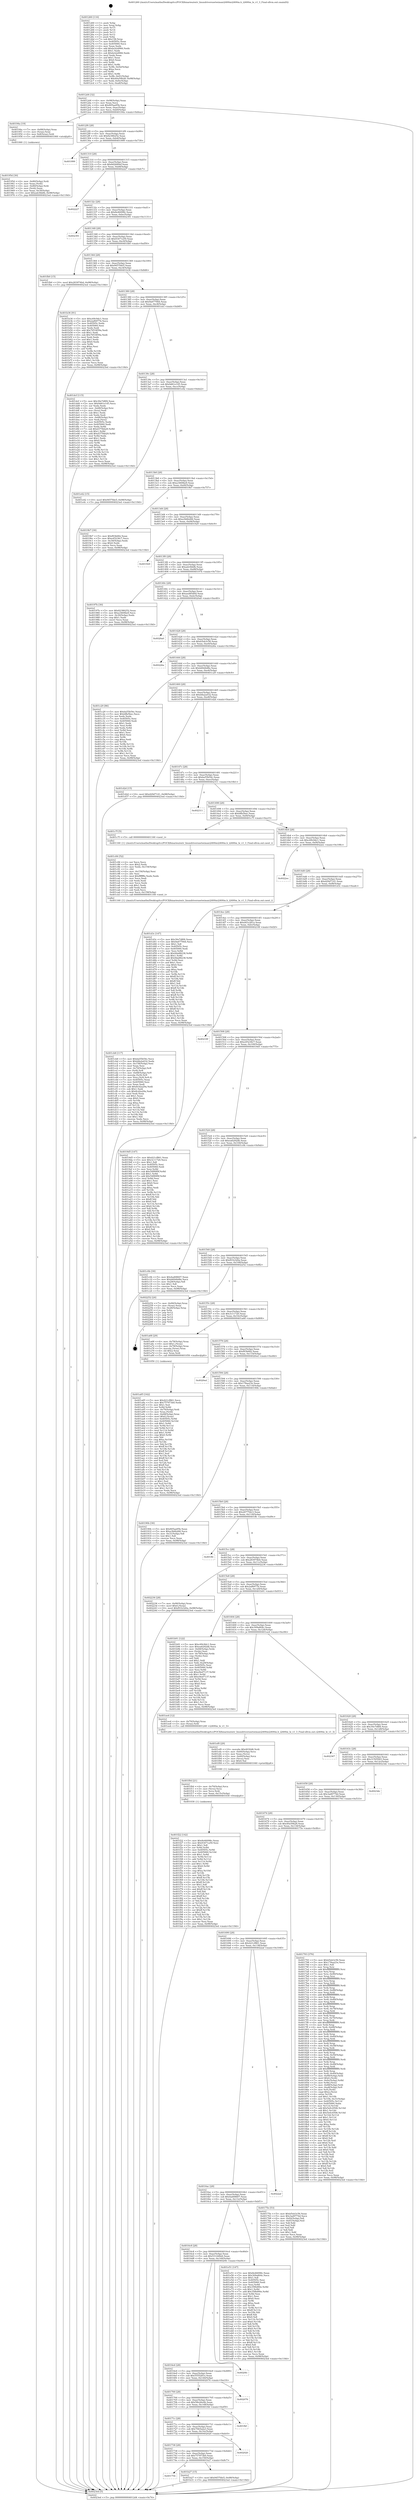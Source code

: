 digraph "0x401260" {
  label = "0x401260 (/mnt/c/Users/mathe/Desktop/tcc/POCII/binaries/extr_linuxdriversnetwimaxi2400mi2400m.h_i2400m_le_v1_3_Final-ollvm.out::main(0))"
  labelloc = "t"
  node[shape=record]

  Entry [label="",width=0.3,height=0.3,shape=circle,fillcolor=black,style=filled]
  "0x4012d4" [label="{
     0x4012d4 [32]\l
     | [instrs]\l
     &nbsp;&nbsp;0x4012d4 \<+6\>: mov -0x98(%rbp),%eax\l
     &nbsp;&nbsp;0x4012da \<+2\>: mov %eax,%ecx\l
     &nbsp;&nbsp;0x4012dc \<+6\>: sub $0x805aa95b,%ecx\l
     &nbsp;&nbsp;0x4012e2 \<+6\>: mov %eax,-0xac(%rbp)\l
     &nbsp;&nbsp;0x4012e8 \<+6\>: mov %ecx,-0xb0(%rbp)\l
     &nbsp;&nbsp;0x4012ee \<+6\>: je 000000000040194a \<main+0x6ea\>\l
  }"]
  "0x40194a" [label="{
     0x40194a [19]\l
     | [instrs]\l
     &nbsp;&nbsp;0x40194a \<+7\>: mov -0x88(%rbp),%rax\l
     &nbsp;&nbsp;0x401951 \<+3\>: mov (%rax),%rax\l
     &nbsp;&nbsp;0x401954 \<+4\>: mov 0x8(%rax),%rdi\l
     &nbsp;&nbsp;0x401958 \<+5\>: call 0000000000401060 \<atoi@plt\>\l
     | [calls]\l
     &nbsp;&nbsp;0x401060 \{1\} (unknown)\l
  }"]
  "0x4012f4" [label="{
     0x4012f4 [28]\l
     | [instrs]\l
     &nbsp;&nbsp;0x4012f4 \<+5\>: jmp 00000000004012f9 \<main+0x99\>\l
     &nbsp;&nbsp;0x4012f9 \<+6\>: mov -0xac(%rbp),%eax\l
     &nbsp;&nbsp;0x4012ff \<+5\>: sub $0x82386252,%eax\l
     &nbsp;&nbsp;0x401304 \<+6\>: mov %eax,-0xb4(%rbp)\l
     &nbsp;&nbsp;0x40130a \<+6\>: je 0000000000401999 \<main+0x739\>\l
  }"]
  Exit [label="",width=0.3,height=0.3,shape=circle,fillcolor=black,style=filled,peripheries=2]
  "0x401999" [label="{
     0x401999\l
  }", style=dashed]
  "0x401310" [label="{
     0x401310 [28]\l
     | [instrs]\l
     &nbsp;&nbsp;0x401310 \<+5\>: jmp 0000000000401315 \<main+0xb5\>\l
     &nbsp;&nbsp;0x401315 \<+6\>: mov -0xac(%rbp),%eax\l
     &nbsp;&nbsp;0x40131b \<+5\>: sub $0x8d2689ef,%eax\l
     &nbsp;&nbsp;0x401320 \<+6\>: mov %eax,-0xb8(%rbp)\l
     &nbsp;&nbsp;0x401326 \<+6\>: je 0000000000402227 \<main+0xfc7\>\l
  }"]
  "0x401f22" [label="{
     0x401f22 [142]\l
     | [instrs]\l
     &nbsp;&nbsp;0x401f22 \<+5\>: mov $0x8e46098c,%eax\l
     &nbsp;&nbsp;0x401f27 \<+5\>: mov $0x93471a59,%esi\l
     &nbsp;&nbsp;0x401f2c \<+2\>: mov $0x1,%dl\l
     &nbsp;&nbsp;0x401f2e \<+3\>: xor %r8d,%r8d\l
     &nbsp;&nbsp;0x401f31 \<+8\>: mov 0x40505c,%r9d\l
     &nbsp;&nbsp;0x401f39 \<+8\>: mov 0x405060,%r10d\l
     &nbsp;&nbsp;0x401f41 \<+4\>: sub $0x1,%r8d\l
     &nbsp;&nbsp;0x401f45 \<+3\>: mov %r9d,%r11d\l
     &nbsp;&nbsp;0x401f48 \<+3\>: add %r8d,%r11d\l
     &nbsp;&nbsp;0x401f4b \<+4\>: imul %r11d,%r9d\l
     &nbsp;&nbsp;0x401f4f \<+4\>: and $0x1,%r9d\l
     &nbsp;&nbsp;0x401f53 \<+4\>: cmp $0x0,%r9d\l
     &nbsp;&nbsp;0x401f57 \<+3\>: sete %bl\l
     &nbsp;&nbsp;0x401f5a \<+4\>: cmp $0xa,%r10d\l
     &nbsp;&nbsp;0x401f5e \<+4\>: setl %r14b\l
     &nbsp;&nbsp;0x401f62 \<+3\>: mov %bl,%r15b\l
     &nbsp;&nbsp;0x401f65 \<+4\>: xor $0xff,%r15b\l
     &nbsp;&nbsp;0x401f69 \<+3\>: mov %r14b,%r12b\l
     &nbsp;&nbsp;0x401f6c \<+4\>: xor $0xff,%r12b\l
     &nbsp;&nbsp;0x401f70 \<+3\>: xor $0x1,%dl\l
     &nbsp;&nbsp;0x401f73 \<+3\>: mov %r15b,%r13b\l
     &nbsp;&nbsp;0x401f76 \<+4\>: and $0xff,%r13b\l
     &nbsp;&nbsp;0x401f7a \<+2\>: and %dl,%bl\l
     &nbsp;&nbsp;0x401f7c \<+3\>: mov %r12b,%cl\l
     &nbsp;&nbsp;0x401f7f \<+3\>: and $0xff,%cl\l
     &nbsp;&nbsp;0x401f82 \<+3\>: and %dl,%r14b\l
     &nbsp;&nbsp;0x401f85 \<+3\>: or %bl,%r13b\l
     &nbsp;&nbsp;0x401f88 \<+3\>: or %r14b,%cl\l
     &nbsp;&nbsp;0x401f8b \<+3\>: xor %cl,%r13b\l
     &nbsp;&nbsp;0x401f8e \<+3\>: or %r12b,%r15b\l
     &nbsp;&nbsp;0x401f91 \<+4\>: xor $0xff,%r15b\l
     &nbsp;&nbsp;0x401f95 \<+3\>: or $0x1,%dl\l
     &nbsp;&nbsp;0x401f98 \<+3\>: and %dl,%r15b\l
     &nbsp;&nbsp;0x401f9b \<+3\>: or %r15b,%r13b\l
     &nbsp;&nbsp;0x401f9e \<+4\>: test $0x1,%r13b\l
     &nbsp;&nbsp;0x401fa2 \<+3\>: cmovne %esi,%eax\l
     &nbsp;&nbsp;0x401fa5 \<+6\>: mov %eax,-0x98(%rbp)\l
     &nbsp;&nbsp;0x401fab \<+5\>: jmp 00000000004023ed \<main+0x118d\>\l
  }"]
  "0x402227" [label="{
     0x402227\l
  }", style=dashed]
  "0x40132c" [label="{
     0x40132c [28]\l
     | [instrs]\l
     &nbsp;&nbsp;0x40132c \<+5\>: jmp 0000000000401331 \<main+0xd1\>\l
     &nbsp;&nbsp;0x401331 \<+6\>: mov -0xac(%rbp),%eax\l
     &nbsp;&nbsp;0x401337 \<+5\>: sub $0x8e46098c,%eax\l
     &nbsp;&nbsp;0x40133c \<+6\>: mov %eax,-0xbc(%rbp)\l
     &nbsp;&nbsp;0x401342 \<+6\>: je 0000000000402391 \<main+0x1131\>\l
  }"]
  "0x401f0d" [label="{
     0x401f0d [21]\l
     | [instrs]\l
     &nbsp;&nbsp;0x401f0d \<+4\>: mov -0x70(%rbp),%rcx\l
     &nbsp;&nbsp;0x401f11 \<+3\>: mov (%rcx),%rcx\l
     &nbsp;&nbsp;0x401f14 \<+3\>: mov %rcx,%rdi\l
     &nbsp;&nbsp;0x401f17 \<+6\>: mov %eax,-0x15c(%rbp)\l
     &nbsp;&nbsp;0x401f1d \<+5\>: call 0000000000401030 \<free@plt\>\l
     | [calls]\l
     &nbsp;&nbsp;0x401030 \{1\} (unknown)\l
  }"]
  "0x402391" [label="{
     0x402391\l
  }", style=dashed]
  "0x401348" [label="{
     0x401348 [28]\l
     | [instrs]\l
     &nbsp;&nbsp;0x401348 \<+5\>: jmp 000000000040134d \<main+0xed\>\l
     &nbsp;&nbsp;0x40134d \<+6\>: mov -0xac(%rbp),%eax\l
     &nbsp;&nbsp;0x401353 \<+5\>: sub $0x93471a59,%eax\l
     &nbsp;&nbsp;0x401358 \<+6\>: mov %eax,-0xc0(%rbp)\l
     &nbsp;&nbsp;0x40135e \<+6\>: je 0000000000401fb0 \<main+0xd50\>\l
  }"]
  "0x401ef0" [label="{
     0x401ef0 [29]\l
     | [instrs]\l
     &nbsp;&nbsp;0x401ef0 \<+10\>: movabs $0x4030d6,%rdi\l
     &nbsp;&nbsp;0x401efa \<+4\>: mov -0x60(%rbp),%rcx\l
     &nbsp;&nbsp;0x401efe \<+2\>: mov %eax,(%rcx)\l
     &nbsp;&nbsp;0x401f00 \<+4\>: mov -0x60(%rbp),%rcx\l
     &nbsp;&nbsp;0x401f04 \<+2\>: mov (%rcx),%esi\l
     &nbsp;&nbsp;0x401f06 \<+2\>: mov $0x0,%al\l
     &nbsp;&nbsp;0x401f08 \<+5\>: call 0000000000401040 \<printf@plt\>\l
     | [calls]\l
     &nbsp;&nbsp;0x401040 \{1\} (unknown)\l
  }"]
  "0x401fb0" [label="{
     0x401fb0 [15]\l
     | [instrs]\l
     &nbsp;&nbsp;0x401fb0 \<+10\>: movl $0x283974b4,-0x98(%rbp)\l
     &nbsp;&nbsp;0x401fba \<+5\>: jmp 00000000004023ed \<main+0x118d\>\l
  }"]
  "0x401364" [label="{
     0x401364 [28]\l
     | [instrs]\l
     &nbsp;&nbsp;0x401364 \<+5\>: jmp 0000000000401369 \<main+0x109\>\l
     &nbsp;&nbsp;0x401369 \<+6\>: mov -0xac(%rbp),%eax\l
     &nbsp;&nbsp;0x40136f \<+5\>: sub $0x9457fde5,%eax\l
     &nbsp;&nbsp;0x401374 \<+6\>: mov %eax,-0xc4(%rbp)\l
     &nbsp;&nbsp;0x40137a \<+6\>: je 0000000000401b36 \<main+0x8d6\>\l
  }"]
  "0x401cb8" [label="{
     0x401cb8 [117]\l
     | [instrs]\l
     &nbsp;&nbsp;0x401cb8 \<+5\>: mov $0xba55b54c,%ecx\l
     &nbsp;&nbsp;0x401cbd \<+5\>: mov $0xb8a2a032,%edx\l
     &nbsp;&nbsp;0x401cc2 \<+6\>: mov -0x158(%rbp),%esi\l
     &nbsp;&nbsp;0x401cc8 \<+3\>: imul %eax,%esi\l
     &nbsp;&nbsp;0x401ccb \<+4\>: mov -0x70(%rbp),%r8\l
     &nbsp;&nbsp;0x401ccf \<+3\>: mov (%r8),%r8\l
     &nbsp;&nbsp;0x401cd2 \<+4\>: mov -0x68(%rbp),%r9\l
     &nbsp;&nbsp;0x401cd6 \<+3\>: movslq (%r9),%r9\l
     &nbsp;&nbsp;0x401cd9 \<+4\>: mov %esi,(%r8,%r9,4)\l
     &nbsp;&nbsp;0x401cdd \<+7\>: mov 0x40505c,%eax\l
     &nbsp;&nbsp;0x401ce4 \<+7\>: mov 0x405060,%esi\l
     &nbsp;&nbsp;0x401ceb \<+2\>: mov %eax,%edi\l
     &nbsp;&nbsp;0x401ced \<+6\>: add $0x8cd2a29a,%edi\l
     &nbsp;&nbsp;0x401cf3 \<+3\>: sub $0x1,%edi\l
     &nbsp;&nbsp;0x401cf6 \<+6\>: sub $0x8cd2a29a,%edi\l
     &nbsp;&nbsp;0x401cfc \<+3\>: imul %edi,%eax\l
     &nbsp;&nbsp;0x401cff \<+3\>: and $0x1,%eax\l
     &nbsp;&nbsp;0x401d02 \<+3\>: cmp $0x0,%eax\l
     &nbsp;&nbsp;0x401d05 \<+4\>: sete %r10b\l
     &nbsp;&nbsp;0x401d09 \<+3\>: cmp $0xa,%esi\l
     &nbsp;&nbsp;0x401d0c \<+4\>: setl %r11b\l
     &nbsp;&nbsp;0x401d10 \<+3\>: mov %r10b,%bl\l
     &nbsp;&nbsp;0x401d13 \<+3\>: and %r11b,%bl\l
     &nbsp;&nbsp;0x401d16 \<+3\>: xor %r11b,%r10b\l
     &nbsp;&nbsp;0x401d19 \<+3\>: or %r10b,%bl\l
     &nbsp;&nbsp;0x401d1c \<+3\>: test $0x1,%bl\l
     &nbsp;&nbsp;0x401d1f \<+3\>: cmovne %edx,%ecx\l
     &nbsp;&nbsp;0x401d22 \<+6\>: mov %ecx,-0x98(%rbp)\l
     &nbsp;&nbsp;0x401d28 \<+5\>: jmp 00000000004023ed \<main+0x118d\>\l
  }"]
  "0x401b36" [label="{
     0x401b36 [91]\l
     | [instrs]\l
     &nbsp;&nbsp;0x401b36 \<+5\>: mov $0xc69c9dc1,%eax\l
     &nbsp;&nbsp;0x401b3b \<+5\>: mov $0x2af6977b,%ecx\l
     &nbsp;&nbsp;0x401b40 \<+7\>: mov 0x40505c,%edx\l
     &nbsp;&nbsp;0x401b47 \<+7\>: mov 0x405060,%esi\l
     &nbsp;&nbsp;0x401b4e \<+2\>: mov %edx,%edi\l
     &nbsp;&nbsp;0x401b50 \<+6\>: add $0x7653859a,%edi\l
     &nbsp;&nbsp;0x401b56 \<+3\>: sub $0x1,%edi\l
     &nbsp;&nbsp;0x401b59 \<+6\>: sub $0x7653859a,%edi\l
     &nbsp;&nbsp;0x401b5f \<+3\>: imul %edi,%edx\l
     &nbsp;&nbsp;0x401b62 \<+3\>: and $0x1,%edx\l
     &nbsp;&nbsp;0x401b65 \<+3\>: cmp $0x0,%edx\l
     &nbsp;&nbsp;0x401b68 \<+4\>: sete %r8b\l
     &nbsp;&nbsp;0x401b6c \<+3\>: cmp $0xa,%esi\l
     &nbsp;&nbsp;0x401b6f \<+4\>: setl %r9b\l
     &nbsp;&nbsp;0x401b73 \<+3\>: mov %r8b,%r10b\l
     &nbsp;&nbsp;0x401b76 \<+3\>: and %r9b,%r10b\l
     &nbsp;&nbsp;0x401b79 \<+3\>: xor %r9b,%r8b\l
     &nbsp;&nbsp;0x401b7c \<+3\>: or %r8b,%r10b\l
     &nbsp;&nbsp;0x401b7f \<+4\>: test $0x1,%r10b\l
     &nbsp;&nbsp;0x401b83 \<+3\>: cmovne %ecx,%eax\l
     &nbsp;&nbsp;0x401b86 \<+6\>: mov %eax,-0x98(%rbp)\l
     &nbsp;&nbsp;0x401b8c \<+5\>: jmp 00000000004023ed \<main+0x118d\>\l
  }"]
  "0x401380" [label="{
     0x401380 [28]\l
     | [instrs]\l
     &nbsp;&nbsp;0x401380 \<+5\>: jmp 0000000000401385 \<main+0x125\>\l
     &nbsp;&nbsp;0x401385 \<+6\>: mov -0xac(%rbp),%eax\l
     &nbsp;&nbsp;0x40138b \<+5\>: sub $0x9a677944,%eax\l
     &nbsp;&nbsp;0x401390 \<+6\>: mov %eax,-0xc8(%rbp)\l
     &nbsp;&nbsp;0x401396 \<+6\>: je 0000000000401dcf \<main+0xb6f\>\l
  }"]
  "0x401c84" [label="{
     0x401c84 [52]\l
     | [instrs]\l
     &nbsp;&nbsp;0x401c84 \<+2\>: xor %ecx,%ecx\l
     &nbsp;&nbsp;0x401c86 \<+5\>: mov $0x2,%edx\l
     &nbsp;&nbsp;0x401c8b \<+6\>: mov %edx,-0x154(%rbp)\l
     &nbsp;&nbsp;0x401c91 \<+1\>: cltd\l
     &nbsp;&nbsp;0x401c92 \<+6\>: mov -0x154(%rbp),%esi\l
     &nbsp;&nbsp;0x401c98 \<+2\>: idiv %esi\l
     &nbsp;&nbsp;0x401c9a \<+6\>: imul $0xfffffffe,%edx,%edx\l
     &nbsp;&nbsp;0x401ca0 \<+2\>: mov %ecx,%edi\l
     &nbsp;&nbsp;0x401ca2 \<+2\>: sub %edx,%edi\l
     &nbsp;&nbsp;0x401ca4 \<+2\>: mov %ecx,%edx\l
     &nbsp;&nbsp;0x401ca6 \<+3\>: sub $0x1,%edx\l
     &nbsp;&nbsp;0x401ca9 \<+2\>: add %edx,%edi\l
     &nbsp;&nbsp;0x401cab \<+2\>: sub %edi,%ecx\l
     &nbsp;&nbsp;0x401cad \<+6\>: mov %ecx,-0x158(%rbp)\l
     &nbsp;&nbsp;0x401cb3 \<+5\>: call 0000000000401160 \<next_i\>\l
     | [calls]\l
     &nbsp;&nbsp;0x401160 \{1\} (/mnt/c/Users/mathe/Desktop/tcc/POCII/binaries/extr_linuxdriversnetwimaxi2400mi2400m.h_i2400m_le_v1_3_Final-ollvm.out::next_i)\l
  }"]
  "0x401dcf" [label="{
     0x401dcf [115]\l
     | [instrs]\l
     &nbsp;&nbsp;0x401dcf \<+5\>: mov $0x30e7d8f4,%eax\l
     &nbsp;&nbsp;0x401dd4 \<+5\>: mov $0x9d61e145,%ecx\l
     &nbsp;&nbsp;0x401dd9 \<+2\>: xor %edx,%edx\l
     &nbsp;&nbsp;0x401ddb \<+4\>: mov -0x68(%rbp),%rsi\l
     &nbsp;&nbsp;0x401ddf \<+2\>: mov (%rsi),%edi\l
     &nbsp;&nbsp;0x401de1 \<+3\>: sub $0x1,%edx\l
     &nbsp;&nbsp;0x401de4 \<+2\>: sub %edx,%edi\l
     &nbsp;&nbsp;0x401de6 \<+4\>: mov -0x68(%rbp),%rsi\l
     &nbsp;&nbsp;0x401dea \<+2\>: mov %edi,(%rsi)\l
     &nbsp;&nbsp;0x401dec \<+7\>: mov 0x40505c,%edx\l
     &nbsp;&nbsp;0x401df3 \<+7\>: mov 0x405060,%edi\l
     &nbsp;&nbsp;0x401dfa \<+3\>: mov %edx,%r8d\l
     &nbsp;&nbsp;0x401dfd \<+7\>: sub $0xd375bb29,%r8d\l
     &nbsp;&nbsp;0x401e04 \<+4\>: sub $0x1,%r8d\l
     &nbsp;&nbsp;0x401e08 \<+7\>: add $0xd375bb29,%r8d\l
     &nbsp;&nbsp;0x401e0f \<+4\>: imul %r8d,%edx\l
     &nbsp;&nbsp;0x401e13 \<+3\>: and $0x1,%edx\l
     &nbsp;&nbsp;0x401e16 \<+3\>: cmp $0x0,%edx\l
     &nbsp;&nbsp;0x401e19 \<+4\>: sete %r9b\l
     &nbsp;&nbsp;0x401e1d \<+3\>: cmp $0xa,%edi\l
     &nbsp;&nbsp;0x401e20 \<+4\>: setl %r10b\l
     &nbsp;&nbsp;0x401e24 \<+3\>: mov %r9b,%r11b\l
     &nbsp;&nbsp;0x401e27 \<+3\>: and %r10b,%r11b\l
     &nbsp;&nbsp;0x401e2a \<+3\>: xor %r10b,%r9b\l
     &nbsp;&nbsp;0x401e2d \<+3\>: or %r9b,%r11b\l
     &nbsp;&nbsp;0x401e30 \<+4\>: test $0x1,%r11b\l
     &nbsp;&nbsp;0x401e34 \<+3\>: cmovne %ecx,%eax\l
     &nbsp;&nbsp;0x401e37 \<+6\>: mov %eax,-0x98(%rbp)\l
     &nbsp;&nbsp;0x401e3d \<+5\>: jmp 00000000004023ed \<main+0x118d\>\l
  }"]
  "0x40139c" [label="{
     0x40139c [28]\l
     | [instrs]\l
     &nbsp;&nbsp;0x40139c \<+5\>: jmp 00000000004013a1 \<main+0x141\>\l
     &nbsp;&nbsp;0x4013a1 \<+6\>: mov -0xac(%rbp),%eax\l
     &nbsp;&nbsp;0x4013a7 \<+5\>: sub $0x9d61e145,%eax\l
     &nbsp;&nbsp;0x4013ac \<+6\>: mov %eax,-0xcc(%rbp)\l
     &nbsp;&nbsp;0x4013b2 \<+6\>: je 0000000000401e42 \<main+0xbe2\>\l
  }"]
  "0x401754" [label="{
     0x401754\l
  }", style=dashed]
  "0x401e42" [label="{
     0x401e42 [15]\l
     | [instrs]\l
     &nbsp;&nbsp;0x401e42 \<+10\>: movl $0x9457fde5,-0x98(%rbp)\l
     &nbsp;&nbsp;0x401e4c \<+5\>: jmp 00000000004023ed \<main+0x118d\>\l
  }"]
  "0x4013b8" [label="{
     0x4013b8 [28]\l
     | [instrs]\l
     &nbsp;&nbsp;0x4013b8 \<+5\>: jmp 00000000004013bd \<main+0x15d\>\l
     &nbsp;&nbsp;0x4013bd \<+6\>: mov -0xac(%rbp),%eax\l
     &nbsp;&nbsp;0x4013c3 \<+5\>: sub $0xa3469be9,%eax\l
     &nbsp;&nbsp;0x4013c8 \<+6\>: mov %eax,-0xd0(%rbp)\l
     &nbsp;&nbsp;0x4013ce \<+6\>: je 00000000004019b7 \<main+0x757\>\l
  }"]
  "0x401b27" [label="{
     0x401b27 [15]\l
     | [instrs]\l
     &nbsp;&nbsp;0x401b27 \<+10\>: movl $0x9457fde5,-0x98(%rbp)\l
     &nbsp;&nbsp;0x401b31 \<+5\>: jmp 00000000004023ed \<main+0x118d\>\l
  }"]
  "0x4019b7" [label="{
     0x4019b7 [30]\l
     | [instrs]\l
     &nbsp;&nbsp;0x4019b7 \<+5\>: mov $0xf83b682,%eax\l
     &nbsp;&nbsp;0x4019bc \<+5\>: mov $0xe45236c7,%ecx\l
     &nbsp;&nbsp;0x4019c1 \<+3\>: mov -0x30(%rbp),%edx\l
     &nbsp;&nbsp;0x4019c4 \<+3\>: cmp $0x0,%edx\l
     &nbsp;&nbsp;0x4019c7 \<+3\>: cmove %ecx,%eax\l
     &nbsp;&nbsp;0x4019ca \<+6\>: mov %eax,-0x98(%rbp)\l
     &nbsp;&nbsp;0x4019d0 \<+5\>: jmp 00000000004023ed \<main+0x118d\>\l
  }"]
  "0x4013d4" [label="{
     0x4013d4 [28]\l
     | [instrs]\l
     &nbsp;&nbsp;0x4013d4 \<+5\>: jmp 00000000004013d9 \<main+0x179\>\l
     &nbsp;&nbsp;0x4013d9 \<+6\>: mov -0xac(%rbp),%eax\l
     &nbsp;&nbsp;0x4013df \<+5\>: sub $0xa3b6b266,%eax\l
     &nbsp;&nbsp;0x4013e4 \<+6\>: mov %eax,-0xd4(%rbp)\l
     &nbsp;&nbsp;0x4013ea \<+6\>: je 0000000000401929 \<main+0x6c9\>\l
  }"]
  "0x401738" [label="{
     0x401738 [28]\l
     | [instrs]\l
     &nbsp;&nbsp;0x401738 \<+5\>: jmp 000000000040173d \<main+0x4dd\>\l
     &nbsp;&nbsp;0x40173d \<+6\>: mov -0xac(%rbp),%eax\l
     &nbsp;&nbsp;0x401743 \<+5\>: sub $0x757973b0,%eax\l
     &nbsp;&nbsp;0x401748 \<+6\>: mov %eax,-0x150(%rbp)\l
     &nbsp;&nbsp;0x40174e \<+6\>: je 0000000000401b27 \<main+0x8c7\>\l
  }"]
  "0x401929" [label="{
     0x401929\l
  }", style=dashed]
  "0x4013f0" [label="{
     0x4013f0 [28]\l
     | [instrs]\l
     &nbsp;&nbsp;0x4013f0 \<+5\>: jmp 00000000004013f5 \<main+0x195\>\l
     &nbsp;&nbsp;0x4013f5 \<+6\>: mov -0xac(%rbp),%eax\l
     &nbsp;&nbsp;0x4013fb \<+5\>: sub $0xadc0bbfb,%eax\l
     &nbsp;&nbsp;0x401400 \<+6\>: mov %eax,-0xd8(%rbp)\l
     &nbsp;&nbsp;0x401406 \<+6\>: je 000000000040197b \<main+0x71b\>\l
  }"]
  "0x402020" [label="{
     0x402020\l
  }", style=dashed]
  "0x40197b" [label="{
     0x40197b [30]\l
     | [instrs]\l
     &nbsp;&nbsp;0x40197b \<+5\>: mov $0x82386252,%eax\l
     &nbsp;&nbsp;0x401980 \<+5\>: mov $0xa3469be9,%ecx\l
     &nbsp;&nbsp;0x401985 \<+3\>: mov -0x30(%rbp),%edx\l
     &nbsp;&nbsp;0x401988 \<+3\>: cmp $0x1,%edx\l
     &nbsp;&nbsp;0x40198b \<+3\>: cmovl %ecx,%eax\l
     &nbsp;&nbsp;0x40198e \<+6\>: mov %eax,-0x98(%rbp)\l
     &nbsp;&nbsp;0x401994 \<+5\>: jmp 00000000004023ed \<main+0x118d\>\l
  }"]
  "0x40140c" [label="{
     0x40140c [28]\l
     | [instrs]\l
     &nbsp;&nbsp;0x40140c \<+5\>: jmp 0000000000401411 \<main+0x1b1\>\l
     &nbsp;&nbsp;0x401411 \<+6\>: mov -0xac(%rbp),%eax\l
     &nbsp;&nbsp;0x401417 \<+5\>: sub $0xaed85d0d,%eax\l
     &nbsp;&nbsp;0x40141c \<+6\>: mov %eax,-0xdc(%rbp)\l
     &nbsp;&nbsp;0x401422 \<+6\>: je 00000000004020a0 \<main+0xe40\>\l
  }"]
  "0x40171c" [label="{
     0x40171c [28]\l
     | [instrs]\l
     &nbsp;&nbsp;0x40171c \<+5\>: jmp 0000000000401721 \<main+0x4c1\>\l
     &nbsp;&nbsp;0x401721 \<+6\>: mov -0xac(%rbp),%eax\l
     &nbsp;&nbsp;0x401727 \<+5\>: sub $0x70b5a2a3,%eax\l
     &nbsp;&nbsp;0x40172c \<+6\>: mov %eax,-0x14c(%rbp)\l
     &nbsp;&nbsp;0x401732 \<+6\>: je 0000000000402020 \<main+0xdc0\>\l
  }"]
  "0x4020a0" [label="{
     0x4020a0\l
  }", style=dashed]
  "0x401428" [label="{
     0x401428 [28]\l
     | [instrs]\l
     &nbsp;&nbsp;0x401428 \<+5\>: jmp 000000000040142d \<main+0x1cd\>\l
     &nbsp;&nbsp;0x40142d \<+6\>: mov -0xac(%rbp),%eax\l
     &nbsp;&nbsp;0x401433 \<+5\>: sub $0xb5eb3c56,%eax\l
     &nbsp;&nbsp;0x401438 \<+6\>: mov %eax,-0xe0(%rbp)\l
     &nbsp;&nbsp;0x40143e \<+6\>: je 000000000040226a \<main+0x100a\>\l
  }"]
  "0x401fbf" [label="{
     0x401fbf\l
  }", style=dashed]
  "0x40226a" [label="{
     0x40226a\l
  }", style=dashed]
  "0x401444" [label="{
     0x401444 [28]\l
     | [instrs]\l
     &nbsp;&nbsp;0x401444 \<+5\>: jmp 0000000000401449 \<main+0x1e9\>\l
     &nbsp;&nbsp;0x401449 \<+6\>: mov -0xac(%rbp),%eax\l
     &nbsp;&nbsp;0x40144f \<+5\>: sub $0xb60d4d8e,%eax\l
     &nbsp;&nbsp;0x401454 \<+6\>: mov %eax,-0xe4(%rbp)\l
     &nbsp;&nbsp;0x40145a \<+6\>: je 0000000000401c29 \<main+0x9c9\>\l
  }"]
  "0x401700" [label="{
     0x401700 [28]\l
     | [instrs]\l
     &nbsp;&nbsp;0x401700 \<+5\>: jmp 0000000000401705 \<main+0x4a5\>\l
     &nbsp;&nbsp;0x401705 \<+6\>: mov -0xac(%rbp),%eax\l
     &nbsp;&nbsp;0x40170b \<+5\>: sub $0x58e26e4b,%eax\l
     &nbsp;&nbsp;0x401710 \<+6\>: mov %eax,-0x148(%rbp)\l
     &nbsp;&nbsp;0x401716 \<+6\>: je 0000000000401fbf \<main+0xd5f\>\l
  }"]
  "0x401c29" [label="{
     0x401c29 [86]\l
     | [instrs]\l
     &nbsp;&nbsp;0x401c29 \<+5\>: mov $0xba55b54c,%eax\l
     &nbsp;&nbsp;0x401c2e \<+5\>: mov $0xbffa5bec,%ecx\l
     &nbsp;&nbsp;0x401c33 \<+2\>: xor %edx,%edx\l
     &nbsp;&nbsp;0x401c35 \<+7\>: mov 0x40505c,%esi\l
     &nbsp;&nbsp;0x401c3c \<+7\>: mov 0x405060,%edi\l
     &nbsp;&nbsp;0x401c43 \<+3\>: sub $0x1,%edx\l
     &nbsp;&nbsp;0x401c46 \<+3\>: mov %esi,%r8d\l
     &nbsp;&nbsp;0x401c49 \<+3\>: add %edx,%r8d\l
     &nbsp;&nbsp;0x401c4c \<+4\>: imul %r8d,%esi\l
     &nbsp;&nbsp;0x401c50 \<+3\>: and $0x1,%esi\l
     &nbsp;&nbsp;0x401c53 \<+3\>: cmp $0x0,%esi\l
     &nbsp;&nbsp;0x401c56 \<+4\>: sete %r9b\l
     &nbsp;&nbsp;0x401c5a \<+3\>: cmp $0xa,%edi\l
     &nbsp;&nbsp;0x401c5d \<+4\>: setl %r10b\l
     &nbsp;&nbsp;0x401c61 \<+3\>: mov %r9b,%r11b\l
     &nbsp;&nbsp;0x401c64 \<+3\>: and %r10b,%r11b\l
     &nbsp;&nbsp;0x401c67 \<+3\>: xor %r10b,%r9b\l
     &nbsp;&nbsp;0x401c6a \<+3\>: or %r9b,%r11b\l
     &nbsp;&nbsp;0x401c6d \<+4\>: test $0x1,%r11b\l
     &nbsp;&nbsp;0x401c71 \<+3\>: cmovne %ecx,%eax\l
     &nbsp;&nbsp;0x401c74 \<+6\>: mov %eax,-0x98(%rbp)\l
     &nbsp;&nbsp;0x401c7a \<+5\>: jmp 00000000004023ed \<main+0x118d\>\l
  }"]
  "0x401460" [label="{
     0x401460 [28]\l
     | [instrs]\l
     &nbsp;&nbsp;0x401460 \<+5\>: jmp 0000000000401465 \<main+0x205\>\l
     &nbsp;&nbsp;0x401465 \<+6\>: mov -0xac(%rbp),%eax\l
     &nbsp;&nbsp;0x40146b \<+5\>: sub $0xb8a2a032,%eax\l
     &nbsp;&nbsp;0x401470 \<+6\>: mov %eax,-0xe8(%rbp)\l
     &nbsp;&nbsp;0x401476 \<+6\>: je 0000000000401d2d \<main+0xacd\>\l
  }"]
  "0x402076" [label="{
     0x402076\l
  }", style=dashed]
  "0x401d2d" [label="{
     0x401d2d [15]\l
     | [instrs]\l
     &nbsp;&nbsp;0x401d2d \<+10\>: movl $0xd29d7141,-0x98(%rbp)\l
     &nbsp;&nbsp;0x401d37 \<+5\>: jmp 00000000004023ed \<main+0x118d\>\l
  }"]
  "0x40147c" [label="{
     0x40147c [28]\l
     | [instrs]\l
     &nbsp;&nbsp;0x40147c \<+5\>: jmp 0000000000401481 \<main+0x221\>\l
     &nbsp;&nbsp;0x401481 \<+6\>: mov -0xac(%rbp),%eax\l
     &nbsp;&nbsp;0x401487 \<+5\>: sub $0xba55b54c,%eax\l
     &nbsp;&nbsp;0x40148c \<+6\>: mov %eax,-0xec(%rbp)\l
     &nbsp;&nbsp;0x401492 \<+6\>: je 0000000000402311 \<main+0x10b1\>\l
  }"]
  "0x4016e4" [label="{
     0x4016e4 [28]\l
     | [instrs]\l
     &nbsp;&nbsp;0x4016e4 \<+5\>: jmp 00000000004016e9 \<main+0x489\>\l
     &nbsp;&nbsp;0x4016e9 \<+6\>: mov -0xac(%rbp),%eax\l
     &nbsp;&nbsp;0x4016ef \<+5\>: sub $0x5555281e,%eax\l
     &nbsp;&nbsp;0x4016f4 \<+6\>: mov %eax,-0x144(%rbp)\l
     &nbsp;&nbsp;0x4016fa \<+6\>: je 0000000000402076 \<main+0xe16\>\l
  }"]
  "0x402311" [label="{
     0x402311\l
  }", style=dashed]
  "0x401498" [label="{
     0x401498 [28]\l
     | [instrs]\l
     &nbsp;&nbsp;0x401498 \<+5\>: jmp 000000000040149d \<main+0x23d\>\l
     &nbsp;&nbsp;0x40149d \<+6\>: mov -0xac(%rbp),%eax\l
     &nbsp;&nbsp;0x4014a3 \<+5\>: sub $0xbffa5bec,%eax\l
     &nbsp;&nbsp;0x4014a8 \<+6\>: mov %eax,-0xf0(%rbp)\l
     &nbsp;&nbsp;0x4014ae \<+6\>: je 0000000000401c7f \<main+0xa1f\>\l
  }"]
  "0x4020fc" [label="{
     0x4020fc\l
  }", style=dashed]
  "0x401c7f" [label="{
     0x401c7f [5]\l
     | [instrs]\l
     &nbsp;&nbsp;0x401c7f \<+5\>: call 0000000000401160 \<next_i\>\l
     | [calls]\l
     &nbsp;&nbsp;0x401160 \{1\} (/mnt/c/Users/mathe/Desktop/tcc/POCII/binaries/extr_linuxdriversnetwimaxi2400mi2400m.h_i2400m_le_v1_3_Final-ollvm.out::next_i)\l
  }"]
  "0x4014b4" [label="{
     0x4014b4 [28]\l
     | [instrs]\l
     &nbsp;&nbsp;0x4014b4 \<+5\>: jmp 00000000004014b9 \<main+0x259\>\l
     &nbsp;&nbsp;0x4014b9 \<+6\>: mov -0xac(%rbp),%eax\l
     &nbsp;&nbsp;0x4014bf \<+5\>: sub $0xc69c9dc1,%eax\l
     &nbsp;&nbsp;0x4014c4 \<+6\>: mov %eax,-0xf4(%rbp)\l
     &nbsp;&nbsp;0x4014ca \<+6\>: je 00000000004022ec \<main+0x108c\>\l
  }"]
  "0x4016c8" [label="{
     0x4016c8 [28]\l
     | [instrs]\l
     &nbsp;&nbsp;0x4016c8 \<+5\>: jmp 00000000004016cd \<main+0x46d\>\l
     &nbsp;&nbsp;0x4016cd \<+6\>: mov -0xac(%rbp),%eax\l
     &nbsp;&nbsp;0x4016d3 \<+5\>: sub $0x531448e6,%eax\l
     &nbsp;&nbsp;0x4016d8 \<+6\>: mov %eax,-0x140(%rbp)\l
     &nbsp;&nbsp;0x4016de \<+6\>: je 00000000004020fc \<main+0xe9c\>\l
  }"]
  "0x4022ec" [label="{
     0x4022ec\l
  }", style=dashed]
  "0x4014d0" [label="{
     0x4014d0 [28]\l
     | [instrs]\l
     &nbsp;&nbsp;0x4014d0 \<+5\>: jmp 00000000004014d5 \<main+0x275\>\l
     &nbsp;&nbsp;0x4014d5 \<+6\>: mov -0xac(%rbp),%eax\l
     &nbsp;&nbsp;0x4014db \<+5\>: sub $0xd29d7141,%eax\l
     &nbsp;&nbsp;0x4014e0 \<+6\>: mov %eax,-0xf8(%rbp)\l
     &nbsp;&nbsp;0x4014e6 \<+6\>: je 0000000000401d3c \<main+0xadc\>\l
  }"]
  "0x401e51" [label="{
     0x401e51 [147]\l
     | [instrs]\l
     &nbsp;&nbsp;0x401e51 \<+5\>: mov $0x8e46098c,%eax\l
     &nbsp;&nbsp;0x401e56 \<+5\>: mov $0x309a804c,%ecx\l
     &nbsp;&nbsp;0x401e5b \<+2\>: mov $0x1,%dl\l
     &nbsp;&nbsp;0x401e5d \<+7\>: mov 0x40505c,%esi\l
     &nbsp;&nbsp;0x401e64 \<+7\>: mov 0x405060,%edi\l
     &nbsp;&nbsp;0x401e6b \<+3\>: mov %esi,%r8d\l
     &nbsp;&nbsp;0x401e6e \<+7\>: sub $0x35f6d90e,%r8d\l
     &nbsp;&nbsp;0x401e75 \<+4\>: sub $0x1,%r8d\l
     &nbsp;&nbsp;0x401e79 \<+7\>: add $0x35f6d90e,%r8d\l
     &nbsp;&nbsp;0x401e80 \<+4\>: imul %r8d,%esi\l
     &nbsp;&nbsp;0x401e84 \<+3\>: and $0x1,%esi\l
     &nbsp;&nbsp;0x401e87 \<+3\>: cmp $0x0,%esi\l
     &nbsp;&nbsp;0x401e8a \<+4\>: sete %r9b\l
     &nbsp;&nbsp;0x401e8e \<+3\>: cmp $0xa,%edi\l
     &nbsp;&nbsp;0x401e91 \<+4\>: setl %r10b\l
     &nbsp;&nbsp;0x401e95 \<+3\>: mov %r9b,%r11b\l
     &nbsp;&nbsp;0x401e98 \<+4\>: xor $0xff,%r11b\l
     &nbsp;&nbsp;0x401e9c \<+3\>: mov %r10b,%bl\l
     &nbsp;&nbsp;0x401e9f \<+3\>: xor $0xff,%bl\l
     &nbsp;&nbsp;0x401ea2 \<+3\>: xor $0x0,%dl\l
     &nbsp;&nbsp;0x401ea5 \<+3\>: mov %r11b,%r14b\l
     &nbsp;&nbsp;0x401ea8 \<+4\>: and $0x0,%r14b\l
     &nbsp;&nbsp;0x401eac \<+3\>: and %dl,%r9b\l
     &nbsp;&nbsp;0x401eaf \<+3\>: mov %bl,%r15b\l
     &nbsp;&nbsp;0x401eb2 \<+4\>: and $0x0,%r15b\l
     &nbsp;&nbsp;0x401eb6 \<+3\>: and %dl,%r10b\l
     &nbsp;&nbsp;0x401eb9 \<+3\>: or %r9b,%r14b\l
     &nbsp;&nbsp;0x401ebc \<+3\>: or %r10b,%r15b\l
     &nbsp;&nbsp;0x401ebf \<+3\>: xor %r15b,%r14b\l
     &nbsp;&nbsp;0x401ec2 \<+3\>: or %bl,%r11b\l
     &nbsp;&nbsp;0x401ec5 \<+4\>: xor $0xff,%r11b\l
     &nbsp;&nbsp;0x401ec9 \<+3\>: or $0x0,%dl\l
     &nbsp;&nbsp;0x401ecc \<+3\>: and %dl,%r11b\l
     &nbsp;&nbsp;0x401ecf \<+3\>: or %r11b,%r14b\l
     &nbsp;&nbsp;0x401ed2 \<+4\>: test $0x1,%r14b\l
     &nbsp;&nbsp;0x401ed6 \<+3\>: cmovne %ecx,%eax\l
     &nbsp;&nbsp;0x401ed9 \<+6\>: mov %eax,-0x98(%rbp)\l
     &nbsp;&nbsp;0x401edf \<+5\>: jmp 00000000004023ed \<main+0x118d\>\l
  }"]
  "0x401d3c" [label="{
     0x401d3c [147]\l
     | [instrs]\l
     &nbsp;&nbsp;0x401d3c \<+5\>: mov $0x30e7d8f4,%eax\l
     &nbsp;&nbsp;0x401d41 \<+5\>: mov $0x9a677944,%ecx\l
     &nbsp;&nbsp;0x401d46 \<+2\>: mov $0x1,%dl\l
     &nbsp;&nbsp;0x401d48 \<+7\>: mov 0x40505c,%esi\l
     &nbsp;&nbsp;0x401d4f \<+7\>: mov 0x405060,%edi\l
     &nbsp;&nbsp;0x401d56 \<+3\>: mov %esi,%r8d\l
     &nbsp;&nbsp;0x401d59 \<+7\>: sub $0x9da88238,%r8d\l
     &nbsp;&nbsp;0x401d60 \<+4\>: sub $0x1,%r8d\l
     &nbsp;&nbsp;0x401d64 \<+7\>: add $0x9da88238,%r8d\l
     &nbsp;&nbsp;0x401d6b \<+4\>: imul %r8d,%esi\l
     &nbsp;&nbsp;0x401d6f \<+3\>: and $0x1,%esi\l
     &nbsp;&nbsp;0x401d72 \<+3\>: cmp $0x0,%esi\l
     &nbsp;&nbsp;0x401d75 \<+4\>: sete %r9b\l
     &nbsp;&nbsp;0x401d79 \<+3\>: cmp $0xa,%edi\l
     &nbsp;&nbsp;0x401d7c \<+4\>: setl %r10b\l
     &nbsp;&nbsp;0x401d80 \<+3\>: mov %r9b,%r11b\l
     &nbsp;&nbsp;0x401d83 \<+4\>: xor $0xff,%r11b\l
     &nbsp;&nbsp;0x401d87 \<+3\>: mov %r10b,%bl\l
     &nbsp;&nbsp;0x401d8a \<+3\>: xor $0xff,%bl\l
     &nbsp;&nbsp;0x401d8d \<+3\>: xor $0x1,%dl\l
     &nbsp;&nbsp;0x401d90 \<+3\>: mov %r11b,%r14b\l
     &nbsp;&nbsp;0x401d93 \<+4\>: and $0xff,%r14b\l
     &nbsp;&nbsp;0x401d97 \<+3\>: and %dl,%r9b\l
     &nbsp;&nbsp;0x401d9a \<+3\>: mov %bl,%r15b\l
     &nbsp;&nbsp;0x401d9d \<+4\>: and $0xff,%r15b\l
     &nbsp;&nbsp;0x401da1 \<+3\>: and %dl,%r10b\l
     &nbsp;&nbsp;0x401da4 \<+3\>: or %r9b,%r14b\l
     &nbsp;&nbsp;0x401da7 \<+3\>: or %r10b,%r15b\l
     &nbsp;&nbsp;0x401daa \<+3\>: xor %r15b,%r14b\l
     &nbsp;&nbsp;0x401dad \<+3\>: or %bl,%r11b\l
     &nbsp;&nbsp;0x401db0 \<+4\>: xor $0xff,%r11b\l
     &nbsp;&nbsp;0x401db4 \<+3\>: or $0x1,%dl\l
     &nbsp;&nbsp;0x401db7 \<+3\>: and %dl,%r11b\l
     &nbsp;&nbsp;0x401dba \<+3\>: or %r11b,%r14b\l
     &nbsp;&nbsp;0x401dbd \<+4\>: test $0x1,%r14b\l
     &nbsp;&nbsp;0x401dc1 \<+3\>: cmovne %ecx,%eax\l
     &nbsp;&nbsp;0x401dc4 \<+6\>: mov %eax,-0x98(%rbp)\l
     &nbsp;&nbsp;0x401dca \<+5\>: jmp 00000000004023ed \<main+0x118d\>\l
  }"]
  "0x4014ec" [label="{
     0x4014ec [28]\l
     | [instrs]\l
     &nbsp;&nbsp;0x4014ec \<+5\>: jmp 00000000004014f1 \<main+0x291\>\l
     &nbsp;&nbsp;0x4014f1 \<+6\>: mov -0xac(%rbp),%eax\l
     &nbsp;&nbsp;0x4014f7 \<+5\>: sub $0xd43c281a,%eax\l
     &nbsp;&nbsp;0x4014fc \<+6\>: mov %eax,-0xfc(%rbp)\l
     &nbsp;&nbsp;0x401502 \<+6\>: je 000000000040218f \<main+0xf2f\>\l
  }"]
  "0x4016ac" [label="{
     0x4016ac [28]\l
     | [instrs]\l
     &nbsp;&nbsp;0x4016ac \<+5\>: jmp 00000000004016b1 \<main+0x451\>\l
     &nbsp;&nbsp;0x4016b1 \<+6\>: mov -0xac(%rbp),%eax\l
     &nbsp;&nbsp;0x4016b7 \<+5\>: sub $0x4ad08607,%eax\l
     &nbsp;&nbsp;0x4016bc \<+6\>: mov %eax,-0x13c(%rbp)\l
     &nbsp;&nbsp;0x4016c2 \<+6\>: je 0000000000401e51 \<main+0xbf1\>\l
  }"]
  "0x40218f" [label="{
     0x40218f\l
  }", style=dashed]
  "0x401508" [label="{
     0x401508 [28]\l
     | [instrs]\l
     &nbsp;&nbsp;0x401508 \<+5\>: jmp 000000000040150d \<main+0x2ad\>\l
     &nbsp;&nbsp;0x40150d \<+6\>: mov -0xac(%rbp),%eax\l
     &nbsp;&nbsp;0x401513 \<+5\>: sub $0xe45236c7,%eax\l
     &nbsp;&nbsp;0x401518 \<+6\>: mov %eax,-0x100(%rbp)\l
     &nbsp;&nbsp;0x40151e \<+6\>: je 00000000004019d5 \<main+0x775\>\l
  }"]
  "0x4022af" [label="{
     0x4022af\l
  }", style=dashed]
  "0x4019d5" [label="{
     0x4019d5 [147]\l
     | [instrs]\l
     &nbsp;&nbsp;0x4019d5 \<+5\>: mov $0x421cf861,%eax\l
     &nbsp;&nbsp;0x4019da \<+5\>: mov $0x3c11720,%ecx\l
     &nbsp;&nbsp;0x4019df \<+2\>: mov $0x1,%dl\l
     &nbsp;&nbsp;0x4019e1 \<+7\>: mov 0x40505c,%esi\l
     &nbsp;&nbsp;0x4019e8 \<+7\>: mov 0x405060,%edi\l
     &nbsp;&nbsp;0x4019ef \<+3\>: mov %esi,%r8d\l
     &nbsp;&nbsp;0x4019f2 \<+7\>: sub $0x54f89f9f,%r8d\l
     &nbsp;&nbsp;0x4019f9 \<+4\>: sub $0x1,%r8d\l
     &nbsp;&nbsp;0x4019fd \<+7\>: add $0x54f89f9f,%r8d\l
     &nbsp;&nbsp;0x401a04 \<+4\>: imul %r8d,%esi\l
     &nbsp;&nbsp;0x401a08 \<+3\>: and $0x1,%esi\l
     &nbsp;&nbsp;0x401a0b \<+3\>: cmp $0x0,%esi\l
     &nbsp;&nbsp;0x401a0e \<+4\>: sete %r9b\l
     &nbsp;&nbsp;0x401a12 \<+3\>: cmp $0xa,%edi\l
     &nbsp;&nbsp;0x401a15 \<+4\>: setl %r10b\l
     &nbsp;&nbsp;0x401a19 \<+3\>: mov %r9b,%r11b\l
     &nbsp;&nbsp;0x401a1c \<+4\>: xor $0xff,%r11b\l
     &nbsp;&nbsp;0x401a20 \<+3\>: mov %r10b,%bl\l
     &nbsp;&nbsp;0x401a23 \<+3\>: xor $0xff,%bl\l
     &nbsp;&nbsp;0x401a26 \<+3\>: xor $0x0,%dl\l
     &nbsp;&nbsp;0x401a29 \<+3\>: mov %r11b,%r14b\l
     &nbsp;&nbsp;0x401a2c \<+4\>: and $0x0,%r14b\l
     &nbsp;&nbsp;0x401a30 \<+3\>: and %dl,%r9b\l
     &nbsp;&nbsp;0x401a33 \<+3\>: mov %bl,%r15b\l
     &nbsp;&nbsp;0x401a36 \<+4\>: and $0x0,%r15b\l
     &nbsp;&nbsp;0x401a3a \<+3\>: and %dl,%r10b\l
     &nbsp;&nbsp;0x401a3d \<+3\>: or %r9b,%r14b\l
     &nbsp;&nbsp;0x401a40 \<+3\>: or %r10b,%r15b\l
     &nbsp;&nbsp;0x401a43 \<+3\>: xor %r15b,%r14b\l
     &nbsp;&nbsp;0x401a46 \<+3\>: or %bl,%r11b\l
     &nbsp;&nbsp;0x401a49 \<+4\>: xor $0xff,%r11b\l
     &nbsp;&nbsp;0x401a4d \<+3\>: or $0x0,%dl\l
     &nbsp;&nbsp;0x401a50 \<+3\>: and %dl,%r11b\l
     &nbsp;&nbsp;0x401a53 \<+3\>: or %r11b,%r14b\l
     &nbsp;&nbsp;0x401a56 \<+4\>: test $0x1,%r14b\l
     &nbsp;&nbsp;0x401a5a \<+3\>: cmovne %ecx,%eax\l
     &nbsp;&nbsp;0x401a5d \<+6\>: mov %eax,-0x98(%rbp)\l
     &nbsp;&nbsp;0x401a63 \<+5\>: jmp 00000000004023ed \<main+0x118d\>\l
  }"]
  "0x401524" [label="{
     0x401524 [28]\l
     | [instrs]\l
     &nbsp;&nbsp;0x401524 \<+5\>: jmp 0000000000401529 \<main+0x2c9\>\l
     &nbsp;&nbsp;0x401529 \<+6\>: mov -0xac(%rbp),%eax\l
     &nbsp;&nbsp;0x40152f \<+5\>: sub $0xea6292db,%eax\l
     &nbsp;&nbsp;0x401534 \<+6\>: mov %eax,-0x104(%rbp)\l
     &nbsp;&nbsp;0x40153a \<+6\>: je 0000000000401c0b \<main+0x9ab\>\l
  }"]
  "0x401a85" [label="{
     0x401a85 [162]\l
     | [instrs]\l
     &nbsp;&nbsp;0x401a85 \<+5\>: mov $0x421cf861,%ecx\l
     &nbsp;&nbsp;0x401a8a \<+5\>: mov $0x757973b0,%edx\l
     &nbsp;&nbsp;0x401a8f \<+3\>: mov $0x1,%sil\l
     &nbsp;&nbsp;0x401a92 \<+3\>: xor %r8d,%r8d\l
     &nbsp;&nbsp;0x401a95 \<+4\>: mov -0x70(%rbp),%rdi\l
     &nbsp;&nbsp;0x401a99 \<+3\>: mov %rax,(%rdi)\l
     &nbsp;&nbsp;0x401a9c \<+4\>: mov -0x68(%rbp),%rax\l
     &nbsp;&nbsp;0x401aa0 \<+6\>: movl $0x0,(%rax)\l
     &nbsp;&nbsp;0x401aa6 \<+8\>: mov 0x40505c,%r9d\l
     &nbsp;&nbsp;0x401aae \<+8\>: mov 0x405060,%r10d\l
     &nbsp;&nbsp;0x401ab6 \<+4\>: sub $0x1,%r8d\l
     &nbsp;&nbsp;0x401aba \<+3\>: mov %r9d,%r11d\l
     &nbsp;&nbsp;0x401abd \<+3\>: add %r8d,%r11d\l
     &nbsp;&nbsp;0x401ac0 \<+4\>: imul %r11d,%r9d\l
     &nbsp;&nbsp;0x401ac4 \<+4\>: and $0x1,%r9d\l
     &nbsp;&nbsp;0x401ac8 \<+4\>: cmp $0x0,%r9d\l
     &nbsp;&nbsp;0x401acc \<+3\>: sete %bl\l
     &nbsp;&nbsp;0x401acf \<+4\>: cmp $0xa,%r10d\l
     &nbsp;&nbsp;0x401ad3 \<+4\>: setl %r14b\l
     &nbsp;&nbsp;0x401ad7 \<+3\>: mov %bl,%r15b\l
     &nbsp;&nbsp;0x401ada \<+4\>: xor $0xff,%r15b\l
     &nbsp;&nbsp;0x401ade \<+3\>: mov %r14b,%r12b\l
     &nbsp;&nbsp;0x401ae1 \<+4\>: xor $0xff,%r12b\l
     &nbsp;&nbsp;0x401ae5 \<+4\>: xor $0x1,%sil\l
     &nbsp;&nbsp;0x401ae9 \<+3\>: mov %r15b,%r13b\l
     &nbsp;&nbsp;0x401aec \<+4\>: and $0xff,%r13b\l
     &nbsp;&nbsp;0x401af0 \<+3\>: and %sil,%bl\l
     &nbsp;&nbsp;0x401af3 \<+3\>: mov %r12b,%al\l
     &nbsp;&nbsp;0x401af6 \<+2\>: and $0xff,%al\l
     &nbsp;&nbsp;0x401af8 \<+3\>: and %sil,%r14b\l
     &nbsp;&nbsp;0x401afb \<+3\>: or %bl,%r13b\l
     &nbsp;&nbsp;0x401afe \<+3\>: or %r14b,%al\l
     &nbsp;&nbsp;0x401b01 \<+3\>: xor %al,%r13b\l
     &nbsp;&nbsp;0x401b04 \<+3\>: or %r12b,%r15b\l
     &nbsp;&nbsp;0x401b07 \<+4\>: xor $0xff,%r15b\l
     &nbsp;&nbsp;0x401b0b \<+4\>: or $0x1,%sil\l
     &nbsp;&nbsp;0x401b0f \<+3\>: and %sil,%r15b\l
     &nbsp;&nbsp;0x401b12 \<+3\>: or %r15b,%r13b\l
     &nbsp;&nbsp;0x401b15 \<+4\>: test $0x1,%r13b\l
     &nbsp;&nbsp;0x401b19 \<+3\>: cmovne %edx,%ecx\l
     &nbsp;&nbsp;0x401b1c \<+6\>: mov %ecx,-0x98(%rbp)\l
     &nbsp;&nbsp;0x401b22 \<+5\>: jmp 00000000004023ed \<main+0x118d\>\l
  }"]
  "0x401c0b" [label="{
     0x401c0b [30]\l
     | [instrs]\l
     &nbsp;&nbsp;0x401c0b \<+5\>: mov $0x4ad08607,%eax\l
     &nbsp;&nbsp;0x401c10 \<+5\>: mov $0xb60d4d8e,%ecx\l
     &nbsp;&nbsp;0x401c15 \<+3\>: mov -0x29(%rbp),%dl\l
     &nbsp;&nbsp;0x401c18 \<+3\>: test $0x1,%dl\l
     &nbsp;&nbsp;0x401c1b \<+3\>: cmovne %ecx,%eax\l
     &nbsp;&nbsp;0x401c1e \<+6\>: mov %eax,-0x98(%rbp)\l
     &nbsp;&nbsp;0x401c24 \<+5\>: jmp 00000000004023ed \<main+0x118d\>\l
  }"]
  "0x401540" [label="{
     0x401540 [28]\l
     | [instrs]\l
     &nbsp;&nbsp;0x401540 \<+5\>: jmp 0000000000401545 \<main+0x2e5\>\l
     &nbsp;&nbsp;0x401545 \<+6\>: mov -0xac(%rbp),%eax\l
     &nbsp;&nbsp;0x40154b \<+5\>: sub $0xf01b320a,%eax\l
     &nbsp;&nbsp;0x401550 \<+6\>: mov %eax,-0x108(%rbp)\l
     &nbsp;&nbsp;0x401556 \<+6\>: je 0000000000402252 \<main+0xff2\>\l
  }"]
  "0x40195d" [label="{
     0x40195d [30]\l
     | [instrs]\l
     &nbsp;&nbsp;0x40195d \<+4\>: mov -0x80(%rbp),%rdi\l
     &nbsp;&nbsp;0x401961 \<+2\>: mov %eax,(%rdi)\l
     &nbsp;&nbsp;0x401963 \<+4\>: mov -0x80(%rbp),%rdi\l
     &nbsp;&nbsp;0x401967 \<+2\>: mov (%rdi),%eax\l
     &nbsp;&nbsp;0x401969 \<+3\>: mov %eax,-0x30(%rbp)\l
     &nbsp;&nbsp;0x40196c \<+10\>: movl $0xadc0bbfb,-0x98(%rbp)\l
     &nbsp;&nbsp;0x401976 \<+5\>: jmp 00000000004023ed \<main+0x118d\>\l
  }"]
  "0x402252" [label="{
     0x402252 [24]\l
     | [instrs]\l
     &nbsp;&nbsp;0x402252 \<+7\>: mov -0x90(%rbp),%rax\l
     &nbsp;&nbsp;0x402259 \<+2\>: mov (%rax),%eax\l
     &nbsp;&nbsp;0x40225b \<+4\>: lea -0x28(%rbp),%rsp\l
     &nbsp;&nbsp;0x40225f \<+1\>: pop %rbx\l
     &nbsp;&nbsp;0x402260 \<+2\>: pop %r12\l
     &nbsp;&nbsp;0x402262 \<+2\>: pop %r13\l
     &nbsp;&nbsp;0x402264 \<+2\>: pop %r14\l
     &nbsp;&nbsp;0x402266 \<+2\>: pop %r15\l
     &nbsp;&nbsp;0x402268 \<+1\>: pop %rbp\l
     &nbsp;&nbsp;0x402269 \<+1\>: ret\l
  }"]
  "0x40155c" [label="{
     0x40155c [28]\l
     | [instrs]\l
     &nbsp;&nbsp;0x40155c \<+5\>: jmp 0000000000401561 \<main+0x301\>\l
     &nbsp;&nbsp;0x401561 \<+6\>: mov -0xac(%rbp),%eax\l
     &nbsp;&nbsp;0x401567 \<+5\>: sub $0x3c11720,%eax\l
     &nbsp;&nbsp;0x40156c \<+6\>: mov %eax,-0x10c(%rbp)\l
     &nbsp;&nbsp;0x401572 \<+6\>: je 0000000000401a68 \<main+0x808\>\l
  }"]
  "0x401260" [label="{
     0x401260 [116]\l
     | [instrs]\l
     &nbsp;&nbsp;0x401260 \<+1\>: push %rbp\l
     &nbsp;&nbsp;0x401261 \<+3\>: mov %rsp,%rbp\l
     &nbsp;&nbsp;0x401264 \<+2\>: push %r15\l
     &nbsp;&nbsp;0x401266 \<+2\>: push %r14\l
     &nbsp;&nbsp;0x401268 \<+2\>: push %r13\l
     &nbsp;&nbsp;0x40126a \<+2\>: push %r12\l
     &nbsp;&nbsp;0x40126c \<+1\>: push %rbx\l
     &nbsp;&nbsp;0x40126d \<+7\>: sub $0x158,%rsp\l
     &nbsp;&nbsp;0x401274 \<+7\>: mov 0x40505c,%eax\l
     &nbsp;&nbsp;0x40127b \<+7\>: mov 0x405060,%ecx\l
     &nbsp;&nbsp;0x401282 \<+2\>: mov %eax,%edx\l
     &nbsp;&nbsp;0x401284 \<+6\>: add $0xbcb2d966,%edx\l
     &nbsp;&nbsp;0x40128a \<+3\>: sub $0x1,%edx\l
     &nbsp;&nbsp;0x40128d \<+6\>: sub $0xbcb2d966,%edx\l
     &nbsp;&nbsp;0x401293 \<+3\>: imul %edx,%eax\l
     &nbsp;&nbsp;0x401296 \<+3\>: and $0x1,%eax\l
     &nbsp;&nbsp;0x401299 \<+3\>: cmp $0x0,%eax\l
     &nbsp;&nbsp;0x40129c \<+4\>: sete %r8b\l
     &nbsp;&nbsp;0x4012a0 \<+4\>: and $0x1,%r8b\l
     &nbsp;&nbsp;0x4012a4 \<+7\>: mov %r8b,-0x92(%rbp)\l
     &nbsp;&nbsp;0x4012ab \<+3\>: cmp $0xa,%ecx\l
     &nbsp;&nbsp;0x4012ae \<+4\>: setl %r8b\l
     &nbsp;&nbsp;0x4012b2 \<+4\>: and $0x1,%r8b\l
     &nbsp;&nbsp;0x4012b6 \<+7\>: mov %r8b,-0x91(%rbp)\l
     &nbsp;&nbsp;0x4012bd \<+10\>: movl $0x40a59b28,-0x98(%rbp)\l
     &nbsp;&nbsp;0x4012c7 \<+6\>: mov %edi,-0x9c(%rbp)\l
     &nbsp;&nbsp;0x4012cd \<+7\>: mov %rsi,-0xa8(%rbp)\l
  }"]
  "0x401a68" [label="{
     0x401a68 [29]\l
     | [instrs]\l
     &nbsp;&nbsp;0x401a68 \<+4\>: mov -0x78(%rbp),%rax\l
     &nbsp;&nbsp;0x401a6c \<+6\>: movl $0x1,(%rax)\l
     &nbsp;&nbsp;0x401a72 \<+4\>: mov -0x78(%rbp),%rax\l
     &nbsp;&nbsp;0x401a76 \<+3\>: movslq (%rax),%rax\l
     &nbsp;&nbsp;0x401a79 \<+4\>: shl $0x2,%rax\l
     &nbsp;&nbsp;0x401a7d \<+3\>: mov %rax,%rdi\l
     &nbsp;&nbsp;0x401a80 \<+5\>: call 0000000000401050 \<malloc@plt\>\l
     | [calls]\l
     &nbsp;&nbsp;0x401050 \{1\} (unknown)\l
  }"]
  "0x401578" [label="{
     0x401578 [28]\l
     | [instrs]\l
     &nbsp;&nbsp;0x401578 \<+5\>: jmp 000000000040157d \<main+0x31d\>\l
     &nbsp;&nbsp;0x40157d \<+6\>: mov -0xac(%rbp),%eax\l
     &nbsp;&nbsp;0x401583 \<+5\>: sub $0xf83b682,%eax\l
     &nbsp;&nbsp;0x401588 \<+6\>: mov %eax,-0x110(%rbp)\l
     &nbsp;&nbsp;0x40158e \<+6\>: je 00000000004020ed \<main+0xe8d\>\l
  }"]
  "0x4023ed" [label="{
     0x4023ed [5]\l
     | [instrs]\l
     &nbsp;&nbsp;0x4023ed \<+5\>: jmp 00000000004012d4 \<main+0x74\>\l
  }"]
  "0x4020ed" [label="{
     0x4020ed\l
  }", style=dashed]
  "0x401594" [label="{
     0x401594 [28]\l
     | [instrs]\l
     &nbsp;&nbsp;0x401594 \<+5\>: jmp 0000000000401599 \<main+0x339\>\l
     &nbsp;&nbsp;0x401599 \<+6\>: mov -0xac(%rbp),%eax\l
     &nbsp;&nbsp;0x40159f \<+5\>: sub $0x178aa23e,%eax\l
     &nbsp;&nbsp;0x4015a4 \<+6\>: mov %eax,-0x114(%rbp)\l
     &nbsp;&nbsp;0x4015aa \<+6\>: je 000000000040190b \<main+0x6ab\>\l
  }"]
  "0x401690" [label="{
     0x401690 [28]\l
     | [instrs]\l
     &nbsp;&nbsp;0x401690 \<+5\>: jmp 0000000000401695 \<main+0x435\>\l
     &nbsp;&nbsp;0x401695 \<+6\>: mov -0xac(%rbp),%eax\l
     &nbsp;&nbsp;0x40169b \<+5\>: sub $0x421cf861,%eax\l
     &nbsp;&nbsp;0x4016a0 \<+6\>: mov %eax,-0x138(%rbp)\l
     &nbsp;&nbsp;0x4016a6 \<+6\>: je 00000000004022af \<main+0x104f\>\l
  }"]
  "0x40190b" [label="{
     0x40190b [30]\l
     | [instrs]\l
     &nbsp;&nbsp;0x40190b \<+5\>: mov $0x805aa95b,%eax\l
     &nbsp;&nbsp;0x401910 \<+5\>: mov $0xa3b6b266,%ecx\l
     &nbsp;&nbsp;0x401915 \<+3\>: mov -0x31(%rbp),%dl\l
     &nbsp;&nbsp;0x401918 \<+3\>: test $0x1,%dl\l
     &nbsp;&nbsp;0x40191b \<+3\>: cmovne %ecx,%eax\l
     &nbsp;&nbsp;0x40191e \<+6\>: mov %eax,-0x98(%rbp)\l
     &nbsp;&nbsp;0x401924 \<+5\>: jmp 00000000004023ed \<main+0x118d\>\l
  }"]
  "0x4015b0" [label="{
     0x4015b0 [28]\l
     | [instrs]\l
     &nbsp;&nbsp;0x4015b0 \<+5\>: jmp 00000000004015b5 \<main+0x355\>\l
     &nbsp;&nbsp;0x4015b5 \<+6\>: mov -0xac(%rbp),%eax\l
     &nbsp;&nbsp;0x4015bb \<+5\>: sub $0x26775dc3,%eax\l
     &nbsp;&nbsp;0x4015c0 \<+6\>: mov %eax,-0x118(%rbp)\l
     &nbsp;&nbsp;0x4015c6 \<+6\>: je 0000000000401ffc \<main+0xd9c\>\l
  }"]
  "0x40175e" [label="{
     0x40175e [53]\l
     | [instrs]\l
     &nbsp;&nbsp;0x40175e \<+5\>: mov $0xb5eb3c56,%eax\l
     &nbsp;&nbsp;0x401763 \<+5\>: mov $0x3ad9774d,%ecx\l
     &nbsp;&nbsp;0x401768 \<+6\>: mov -0x92(%rbp),%dl\l
     &nbsp;&nbsp;0x40176e \<+7\>: mov -0x91(%rbp),%sil\l
     &nbsp;&nbsp;0x401775 \<+3\>: mov %dl,%dil\l
     &nbsp;&nbsp;0x401778 \<+3\>: and %sil,%dil\l
     &nbsp;&nbsp;0x40177b \<+3\>: xor %sil,%dl\l
     &nbsp;&nbsp;0x40177e \<+3\>: or %dl,%dil\l
     &nbsp;&nbsp;0x401781 \<+4\>: test $0x1,%dil\l
     &nbsp;&nbsp;0x401785 \<+3\>: cmovne %ecx,%eax\l
     &nbsp;&nbsp;0x401788 \<+6\>: mov %eax,-0x98(%rbp)\l
     &nbsp;&nbsp;0x40178e \<+5\>: jmp 00000000004023ed \<main+0x118d\>\l
  }"]
  "0x401ffc" [label="{
     0x401ffc\l
  }", style=dashed]
  "0x4015cc" [label="{
     0x4015cc [28]\l
     | [instrs]\l
     &nbsp;&nbsp;0x4015cc \<+5\>: jmp 00000000004015d1 \<main+0x371\>\l
     &nbsp;&nbsp;0x4015d1 \<+6\>: mov -0xac(%rbp),%eax\l
     &nbsp;&nbsp;0x4015d7 \<+5\>: sub $0x283974b4,%eax\l
     &nbsp;&nbsp;0x4015dc \<+6\>: mov %eax,-0x11c(%rbp)\l
     &nbsp;&nbsp;0x4015e2 \<+6\>: je 0000000000402236 \<main+0xfd6\>\l
  }"]
  "0x401674" [label="{
     0x401674 [28]\l
     | [instrs]\l
     &nbsp;&nbsp;0x401674 \<+5\>: jmp 0000000000401679 \<main+0x419\>\l
     &nbsp;&nbsp;0x401679 \<+6\>: mov -0xac(%rbp),%eax\l
     &nbsp;&nbsp;0x40167f \<+5\>: sub $0x40a59b28,%eax\l
     &nbsp;&nbsp;0x401684 \<+6\>: mov %eax,-0x134(%rbp)\l
     &nbsp;&nbsp;0x40168a \<+6\>: je 000000000040175e \<main+0x4fe\>\l
  }"]
  "0x402236" [label="{
     0x402236 [28]\l
     | [instrs]\l
     &nbsp;&nbsp;0x402236 \<+7\>: mov -0x90(%rbp),%rax\l
     &nbsp;&nbsp;0x40223d \<+6\>: movl $0x0,(%rax)\l
     &nbsp;&nbsp;0x402243 \<+10\>: movl $0xf01b320a,-0x98(%rbp)\l
     &nbsp;&nbsp;0x40224d \<+5\>: jmp 00000000004023ed \<main+0x118d\>\l
  }"]
  "0x4015e8" [label="{
     0x4015e8 [28]\l
     | [instrs]\l
     &nbsp;&nbsp;0x4015e8 \<+5\>: jmp 00000000004015ed \<main+0x38d\>\l
     &nbsp;&nbsp;0x4015ed \<+6\>: mov -0xac(%rbp),%eax\l
     &nbsp;&nbsp;0x4015f3 \<+5\>: sub $0x2af6977b,%eax\l
     &nbsp;&nbsp;0x4015f8 \<+6\>: mov %eax,-0x120(%rbp)\l
     &nbsp;&nbsp;0x4015fe \<+6\>: je 0000000000401b91 \<main+0x931\>\l
  }"]
  "0x401793" [label="{
     0x401793 [376]\l
     | [instrs]\l
     &nbsp;&nbsp;0x401793 \<+5\>: mov $0xb5eb3c56,%eax\l
     &nbsp;&nbsp;0x401798 \<+5\>: mov $0x178aa23e,%ecx\l
     &nbsp;&nbsp;0x40179d \<+2\>: mov $0x1,%dl\l
     &nbsp;&nbsp;0x40179f \<+3\>: mov %rsp,%rsi\l
     &nbsp;&nbsp;0x4017a2 \<+4\>: add $0xfffffffffffffff0,%rsi\l
     &nbsp;&nbsp;0x4017a6 \<+3\>: mov %rsi,%rsp\l
     &nbsp;&nbsp;0x4017a9 \<+7\>: mov %rsi,-0x90(%rbp)\l
     &nbsp;&nbsp;0x4017b0 \<+3\>: mov %rsp,%rsi\l
     &nbsp;&nbsp;0x4017b3 \<+4\>: add $0xfffffffffffffff0,%rsi\l
     &nbsp;&nbsp;0x4017b7 \<+3\>: mov %rsi,%rsp\l
     &nbsp;&nbsp;0x4017ba \<+3\>: mov %rsp,%rdi\l
     &nbsp;&nbsp;0x4017bd \<+4\>: add $0xfffffffffffffff0,%rdi\l
     &nbsp;&nbsp;0x4017c1 \<+3\>: mov %rdi,%rsp\l
     &nbsp;&nbsp;0x4017c4 \<+7\>: mov %rdi,-0x88(%rbp)\l
     &nbsp;&nbsp;0x4017cb \<+3\>: mov %rsp,%rdi\l
     &nbsp;&nbsp;0x4017ce \<+4\>: add $0xfffffffffffffff0,%rdi\l
     &nbsp;&nbsp;0x4017d2 \<+3\>: mov %rdi,%rsp\l
     &nbsp;&nbsp;0x4017d5 \<+4\>: mov %rdi,-0x80(%rbp)\l
     &nbsp;&nbsp;0x4017d9 \<+3\>: mov %rsp,%rdi\l
     &nbsp;&nbsp;0x4017dc \<+4\>: add $0xfffffffffffffff0,%rdi\l
     &nbsp;&nbsp;0x4017e0 \<+3\>: mov %rdi,%rsp\l
     &nbsp;&nbsp;0x4017e3 \<+4\>: mov %rdi,-0x78(%rbp)\l
     &nbsp;&nbsp;0x4017e7 \<+3\>: mov %rsp,%rdi\l
     &nbsp;&nbsp;0x4017ea \<+4\>: add $0xfffffffffffffff0,%rdi\l
     &nbsp;&nbsp;0x4017ee \<+3\>: mov %rdi,%rsp\l
     &nbsp;&nbsp;0x4017f1 \<+4\>: mov %rdi,-0x70(%rbp)\l
     &nbsp;&nbsp;0x4017f5 \<+3\>: mov %rsp,%rdi\l
     &nbsp;&nbsp;0x4017f8 \<+4\>: add $0xfffffffffffffff0,%rdi\l
     &nbsp;&nbsp;0x4017fc \<+3\>: mov %rdi,%rsp\l
     &nbsp;&nbsp;0x4017ff \<+4\>: mov %rdi,-0x68(%rbp)\l
     &nbsp;&nbsp;0x401803 \<+3\>: mov %rsp,%rdi\l
     &nbsp;&nbsp;0x401806 \<+4\>: add $0xfffffffffffffff0,%rdi\l
     &nbsp;&nbsp;0x40180a \<+3\>: mov %rdi,%rsp\l
     &nbsp;&nbsp;0x40180d \<+4\>: mov %rdi,-0x60(%rbp)\l
     &nbsp;&nbsp;0x401811 \<+3\>: mov %rsp,%rdi\l
     &nbsp;&nbsp;0x401814 \<+4\>: add $0xfffffffffffffff0,%rdi\l
     &nbsp;&nbsp;0x401818 \<+3\>: mov %rdi,%rsp\l
     &nbsp;&nbsp;0x40181b \<+4\>: mov %rdi,-0x58(%rbp)\l
     &nbsp;&nbsp;0x40181f \<+3\>: mov %rsp,%rdi\l
     &nbsp;&nbsp;0x401822 \<+4\>: add $0xfffffffffffffff0,%rdi\l
     &nbsp;&nbsp;0x401826 \<+3\>: mov %rdi,%rsp\l
     &nbsp;&nbsp;0x401829 \<+4\>: mov %rdi,-0x50(%rbp)\l
     &nbsp;&nbsp;0x40182d \<+3\>: mov %rsp,%rdi\l
     &nbsp;&nbsp;0x401830 \<+4\>: add $0xfffffffffffffff0,%rdi\l
     &nbsp;&nbsp;0x401834 \<+3\>: mov %rdi,%rsp\l
     &nbsp;&nbsp;0x401837 \<+4\>: mov %rdi,-0x48(%rbp)\l
     &nbsp;&nbsp;0x40183b \<+3\>: mov %rsp,%rdi\l
     &nbsp;&nbsp;0x40183e \<+4\>: add $0xfffffffffffffff0,%rdi\l
     &nbsp;&nbsp;0x401842 \<+3\>: mov %rdi,%rsp\l
     &nbsp;&nbsp;0x401845 \<+4\>: mov %rdi,-0x40(%rbp)\l
     &nbsp;&nbsp;0x401849 \<+7\>: mov -0x90(%rbp),%rdi\l
     &nbsp;&nbsp;0x401850 \<+6\>: movl $0x0,(%rdi)\l
     &nbsp;&nbsp;0x401856 \<+7\>: mov -0x9c(%rbp),%r8d\l
     &nbsp;&nbsp;0x40185d \<+3\>: mov %r8d,(%rsi)\l
     &nbsp;&nbsp;0x401860 \<+7\>: mov -0x88(%rbp),%rdi\l
     &nbsp;&nbsp;0x401867 \<+7\>: mov -0xa8(%rbp),%r9\l
     &nbsp;&nbsp;0x40186e \<+3\>: mov %r9,(%rdi)\l
     &nbsp;&nbsp;0x401871 \<+3\>: cmpl $0x2,(%rsi)\l
     &nbsp;&nbsp;0x401874 \<+4\>: setne %r10b\l
     &nbsp;&nbsp;0x401878 \<+4\>: and $0x1,%r10b\l
     &nbsp;&nbsp;0x40187c \<+4\>: mov %r10b,-0x31(%rbp)\l
     &nbsp;&nbsp;0x401880 \<+8\>: mov 0x40505c,%r11d\l
     &nbsp;&nbsp;0x401888 \<+7\>: mov 0x405060,%ebx\l
     &nbsp;&nbsp;0x40188f \<+3\>: mov %r11d,%r14d\l
     &nbsp;&nbsp;0x401892 \<+7\>: add $0x5e0c4506,%r14d\l
     &nbsp;&nbsp;0x401899 \<+4\>: sub $0x1,%r14d\l
     &nbsp;&nbsp;0x40189d \<+7\>: sub $0x5e0c4506,%r14d\l
     &nbsp;&nbsp;0x4018a4 \<+4\>: imul %r14d,%r11d\l
     &nbsp;&nbsp;0x4018a8 \<+4\>: and $0x1,%r11d\l
     &nbsp;&nbsp;0x4018ac \<+4\>: cmp $0x0,%r11d\l
     &nbsp;&nbsp;0x4018b0 \<+4\>: sete %r10b\l
     &nbsp;&nbsp;0x4018b4 \<+3\>: cmp $0xa,%ebx\l
     &nbsp;&nbsp;0x4018b7 \<+4\>: setl %r15b\l
     &nbsp;&nbsp;0x4018bb \<+3\>: mov %r10b,%r12b\l
     &nbsp;&nbsp;0x4018be \<+4\>: xor $0xff,%r12b\l
     &nbsp;&nbsp;0x4018c2 \<+3\>: mov %r15b,%r13b\l
     &nbsp;&nbsp;0x4018c5 \<+4\>: xor $0xff,%r13b\l
     &nbsp;&nbsp;0x4018c9 \<+3\>: xor $0x0,%dl\l
     &nbsp;&nbsp;0x4018cc \<+3\>: mov %r12b,%sil\l
     &nbsp;&nbsp;0x4018cf \<+4\>: and $0x0,%sil\l
     &nbsp;&nbsp;0x4018d3 \<+3\>: and %dl,%r10b\l
     &nbsp;&nbsp;0x4018d6 \<+3\>: mov %r13b,%dil\l
     &nbsp;&nbsp;0x4018d9 \<+4\>: and $0x0,%dil\l
     &nbsp;&nbsp;0x4018dd \<+3\>: and %dl,%r15b\l
     &nbsp;&nbsp;0x4018e0 \<+3\>: or %r10b,%sil\l
     &nbsp;&nbsp;0x4018e3 \<+3\>: or %r15b,%dil\l
     &nbsp;&nbsp;0x4018e6 \<+3\>: xor %dil,%sil\l
     &nbsp;&nbsp;0x4018e9 \<+3\>: or %r13b,%r12b\l
     &nbsp;&nbsp;0x4018ec \<+4\>: xor $0xff,%r12b\l
     &nbsp;&nbsp;0x4018f0 \<+3\>: or $0x0,%dl\l
     &nbsp;&nbsp;0x4018f3 \<+3\>: and %dl,%r12b\l
     &nbsp;&nbsp;0x4018f6 \<+3\>: or %r12b,%sil\l
     &nbsp;&nbsp;0x4018f9 \<+4\>: test $0x1,%sil\l
     &nbsp;&nbsp;0x4018fd \<+3\>: cmovne %ecx,%eax\l
     &nbsp;&nbsp;0x401900 \<+6\>: mov %eax,-0x98(%rbp)\l
     &nbsp;&nbsp;0x401906 \<+5\>: jmp 00000000004023ed \<main+0x118d\>\l
  }"]
  "0x401b91" [label="{
     0x401b91 [122]\l
     | [instrs]\l
     &nbsp;&nbsp;0x401b91 \<+5\>: mov $0xc69c9dc1,%eax\l
     &nbsp;&nbsp;0x401b96 \<+5\>: mov $0xea6292db,%ecx\l
     &nbsp;&nbsp;0x401b9b \<+4\>: mov -0x68(%rbp),%rdx\l
     &nbsp;&nbsp;0x401b9f \<+2\>: mov (%rdx),%esi\l
     &nbsp;&nbsp;0x401ba1 \<+4\>: mov -0x78(%rbp),%rdx\l
     &nbsp;&nbsp;0x401ba5 \<+2\>: cmp (%rdx),%esi\l
     &nbsp;&nbsp;0x401ba7 \<+4\>: setl %dil\l
     &nbsp;&nbsp;0x401bab \<+4\>: and $0x1,%dil\l
     &nbsp;&nbsp;0x401baf \<+4\>: mov %dil,-0x29(%rbp)\l
     &nbsp;&nbsp;0x401bb3 \<+7\>: mov 0x40505c,%esi\l
     &nbsp;&nbsp;0x401bba \<+8\>: mov 0x405060,%r8d\l
     &nbsp;&nbsp;0x401bc2 \<+3\>: mov %esi,%r9d\l
     &nbsp;&nbsp;0x401bc5 \<+7\>: sub $0xe9ed7137,%r9d\l
     &nbsp;&nbsp;0x401bcc \<+4\>: sub $0x1,%r9d\l
     &nbsp;&nbsp;0x401bd0 \<+7\>: add $0xe9ed7137,%r9d\l
     &nbsp;&nbsp;0x401bd7 \<+4\>: imul %r9d,%esi\l
     &nbsp;&nbsp;0x401bdb \<+3\>: and $0x1,%esi\l
     &nbsp;&nbsp;0x401bde \<+3\>: cmp $0x0,%esi\l
     &nbsp;&nbsp;0x401be1 \<+4\>: sete %dil\l
     &nbsp;&nbsp;0x401be5 \<+4\>: cmp $0xa,%r8d\l
     &nbsp;&nbsp;0x401be9 \<+4\>: setl %r10b\l
     &nbsp;&nbsp;0x401bed \<+3\>: mov %dil,%r11b\l
     &nbsp;&nbsp;0x401bf0 \<+3\>: and %r10b,%r11b\l
     &nbsp;&nbsp;0x401bf3 \<+3\>: xor %r10b,%dil\l
     &nbsp;&nbsp;0x401bf6 \<+3\>: or %dil,%r11b\l
     &nbsp;&nbsp;0x401bf9 \<+4\>: test $0x1,%r11b\l
     &nbsp;&nbsp;0x401bfd \<+3\>: cmovne %ecx,%eax\l
     &nbsp;&nbsp;0x401c00 \<+6\>: mov %eax,-0x98(%rbp)\l
     &nbsp;&nbsp;0x401c06 \<+5\>: jmp 00000000004023ed \<main+0x118d\>\l
  }"]
  "0x401604" [label="{
     0x401604 [28]\l
     | [instrs]\l
     &nbsp;&nbsp;0x401604 \<+5\>: jmp 0000000000401609 \<main+0x3a9\>\l
     &nbsp;&nbsp;0x401609 \<+6\>: mov -0xac(%rbp),%eax\l
     &nbsp;&nbsp;0x40160f \<+5\>: sub $0x309a804c,%eax\l
     &nbsp;&nbsp;0x401614 \<+6\>: mov %eax,-0x124(%rbp)\l
     &nbsp;&nbsp;0x40161a \<+6\>: je 0000000000401ee4 \<main+0xc84\>\l
  }"]
  "0x401658" [label="{
     0x401658 [28]\l
     | [instrs]\l
     &nbsp;&nbsp;0x401658 \<+5\>: jmp 000000000040165d \<main+0x3fd\>\l
     &nbsp;&nbsp;0x40165d \<+6\>: mov -0xac(%rbp),%eax\l
     &nbsp;&nbsp;0x401663 \<+5\>: sub $0x3ad9774d,%eax\l
     &nbsp;&nbsp;0x401668 \<+6\>: mov %eax,-0x130(%rbp)\l
     &nbsp;&nbsp;0x40166e \<+6\>: je 0000000000401793 \<main+0x533\>\l
  }"]
  "0x401ee4" [label="{
     0x401ee4 [12]\l
     | [instrs]\l
     &nbsp;&nbsp;0x401ee4 \<+4\>: mov -0x70(%rbp),%rax\l
     &nbsp;&nbsp;0x401ee8 \<+3\>: mov (%rax),%rdi\l
     &nbsp;&nbsp;0x401eeb \<+5\>: call 0000000000401240 \<i2400m_le_v1_3\>\l
     | [calls]\l
     &nbsp;&nbsp;0x401240 \{1\} (/mnt/c/Users/mathe/Desktop/tcc/POCII/binaries/extr_linuxdriversnetwimaxi2400mi2400m.h_i2400m_le_v1_3_Final-ollvm.out::i2400m_le_v1_3)\l
  }"]
  "0x401620" [label="{
     0x401620 [28]\l
     | [instrs]\l
     &nbsp;&nbsp;0x401620 \<+5\>: jmp 0000000000401625 \<main+0x3c5\>\l
     &nbsp;&nbsp;0x401625 \<+6\>: mov -0xac(%rbp),%eax\l
     &nbsp;&nbsp;0x40162b \<+5\>: sub $0x30e7d8f4,%eax\l
     &nbsp;&nbsp;0x401630 \<+6\>: mov %eax,-0x128(%rbp)\l
     &nbsp;&nbsp;0x401636 \<+6\>: je 0000000000402367 \<main+0x1107\>\l
  }"]
  "0x4023de" [label="{
     0x4023de\l
  }", style=dashed]
  "0x402367" [label="{
     0x402367\l
  }", style=dashed]
  "0x40163c" [label="{
     0x40163c [28]\l
     | [instrs]\l
     &nbsp;&nbsp;0x40163c \<+5\>: jmp 0000000000401641 \<main+0x3e1\>\l
     &nbsp;&nbsp;0x401641 \<+6\>: mov -0xac(%rbp),%eax\l
     &nbsp;&nbsp;0x401647 \<+5\>: sub $0x31505943,%eax\l
     &nbsp;&nbsp;0x40164c \<+6\>: mov %eax,-0x12c(%rbp)\l
     &nbsp;&nbsp;0x401652 \<+6\>: je 00000000004023de \<main+0x117e\>\l
  }"]
  Entry -> "0x401260" [label=" 1"]
  "0x4012d4" -> "0x40194a" [label=" 1"]
  "0x4012d4" -> "0x4012f4" [label=" 25"]
  "0x402252" -> Exit [label=" 1"]
  "0x4012f4" -> "0x401999" [label=" 0"]
  "0x4012f4" -> "0x401310" [label=" 25"]
  "0x402236" -> "0x4023ed" [label=" 1"]
  "0x401310" -> "0x402227" [label=" 0"]
  "0x401310" -> "0x40132c" [label=" 25"]
  "0x401fb0" -> "0x4023ed" [label=" 1"]
  "0x40132c" -> "0x402391" [label=" 0"]
  "0x40132c" -> "0x401348" [label=" 25"]
  "0x401f22" -> "0x4023ed" [label=" 1"]
  "0x401348" -> "0x401fb0" [label=" 1"]
  "0x401348" -> "0x401364" [label=" 24"]
  "0x401f0d" -> "0x401f22" [label=" 1"]
  "0x401364" -> "0x401b36" [label=" 2"]
  "0x401364" -> "0x401380" [label=" 22"]
  "0x401ef0" -> "0x401f0d" [label=" 1"]
  "0x401380" -> "0x401dcf" [label=" 1"]
  "0x401380" -> "0x40139c" [label=" 21"]
  "0x401ee4" -> "0x401ef0" [label=" 1"]
  "0x40139c" -> "0x401e42" [label=" 1"]
  "0x40139c" -> "0x4013b8" [label=" 20"]
  "0x401e51" -> "0x4023ed" [label=" 1"]
  "0x4013b8" -> "0x4019b7" [label=" 1"]
  "0x4013b8" -> "0x4013d4" [label=" 19"]
  "0x401e42" -> "0x4023ed" [label=" 1"]
  "0x4013d4" -> "0x401929" [label=" 0"]
  "0x4013d4" -> "0x4013f0" [label=" 19"]
  "0x401d3c" -> "0x4023ed" [label=" 1"]
  "0x4013f0" -> "0x40197b" [label=" 1"]
  "0x4013f0" -> "0x40140c" [label=" 18"]
  "0x401d2d" -> "0x4023ed" [label=" 1"]
  "0x40140c" -> "0x4020a0" [label=" 0"]
  "0x40140c" -> "0x401428" [label=" 18"]
  "0x401c84" -> "0x401cb8" [label=" 1"]
  "0x401428" -> "0x40226a" [label=" 0"]
  "0x401428" -> "0x401444" [label=" 18"]
  "0x401c7f" -> "0x401c84" [label=" 1"]
  "0x401444" -> "0x401c29" [label=" 1"]
  "0x401444" -> "0x401460" [label=" 17"]
  "0x401c0b" -> "0x4023ed" [label=" 2"]
  "0x401460" -> "0x401d2d" [label=" 1"]
  "0x401460" -> "0x40147c" [label=" 16"]
  "0x401b91" -> "0x4023ed" [label=" 2"]
  "0x40147c" -> "0x402311" [label=" 0"]
  "0x40147c" -> "0x401498" [label=" 16"]
  "0x401b27" -> "0x4023ed" [label=" 1"]
  "0x401498" -> "0x401c7f" [label=" 1"]
  "0x401498" -> "0x4014b4" [label=" 15"]
  "0x401738" -> "0x401754" [label=" 0"]
  "0x4014b4" -> "0x4022ec" [label=" 0"]
  "0x4014b4" -> "0x4014d0" [label=" 15"]
  "0x401dcf" -> "0x4023ed" [label=" 1"]
  "0x4014d0" -> "0x401d3c" [label=" 1"]
  "0x4014d0" -> "0x4014ec" [label=" 14"]
  "0x40171c" -> "0x401738" [label=" 1"]
  "0x4014ec" -> "0x40218f" [label=" 0"]
  "0x4014ec" -> "0x401508" [label=" 14"]
  "0x401cb8" -> "0x4023ed" [label=" 1"]
  "0x401508" -> "0x4019d5" [label=" 1"]
  "0x401508" -> "0x401524" [label=" 13"]
  "0x401700" -> "0x40171c" [label=" 1"]
  "0x401524" -> "0x401c0b" [label=" 2"]
  "0x401524" -> "0x401540" [label=" 11"]
  "0x401c29" -> "0x4023ed" [label=" 1"]
  "0x401540" -> "0x402252" [label=" 1"]
  "0x401540" -> "0x40155c" [label=" 10"]
  "0x4016e4" -> "0x401700" [label=" 1"]
  "0x40155c" -> "0x401a68" [label=" 1"]
  "0x40155c" -> "0x401578" [label=" 9"]
  "0x401b36" -> "0x4023ed" [label=" 2"]
  "0x401578" -> "0x4020ed" [label=" 0"]
  "0x401578" -> "0x401594" [label=" 9"]
  "0x4016c8" -> "0x4016e4" [label=" 1"]
  "0x401594" -> "0x40190b" [label=" 1"]
  "0x401594" -> "0x4015b0" [label=" 8"]
  "0x4016c8" -> "0x4020fc" [label=" 0"]
  "0x4015b0" -> "0x401ffc" [label=" 0"]
  "0x4015b0" -> "0x4015cc" [label=" 8"]
  "0x401738" -> "0x401b27" [label=" 1"]
  "0x4015cc" -> "0x402236" [label=" 1"]
  "0x4015cc" -> "0x4015e8" [label=" 7"]
  "0x4016ac" -> "0x401e51" [label=" 1"]
  "0x4015e8" -> "0x401b91" [label=" 2"]
  "0x4015e8" -> "0x401604" [label=" 5"]
  "0x40171c" -> "0x402020" [label=" 0"]
  "0x401604" -> "0x401ee4" [label=" 1"]
  "0x401604" -> "0x401620" [label=" 4"]
  "0x401690" -> "0x4022af" [label=" 0"]
  "0x401620" -> "0x402367" [label=" 0"]
  "0x401620" -> "0x40163c" [label=" 4"]
  "0x401700" -> "0x401fbf" [label=" 0"]
  "0x40163c" -> "0x4023de" [label=" 0"]
  "0x40163c" -> "0x401658" [label=" 4"]
  "0x401690" -> "0x4016ac" [label=" 2"]
  "0x401658" -> "0x401793" [label=" 1"]
  "0x401658" -> "0x401674" [label=" 3"]
  "0x4016ac" -> "0x4016c8" [label=" 1"]
  "0x401674" -> "0x40175e" [label=" 1"]
  "0x401674" -> "0x401690" [label=" 2"]
  "0x40175e" -> "0x4023ed" [label=" 1"]
  "0x401260" -> "0x4012d4" [label=" 1"]
  "0x4023ed" -> "0x4012d4" [label=" 25"]
  "0x4016e4" -> "0x402076" [label=" 0"]
  "0x401793" -> "0x4023ed" [label=" 1"]
  "0x40190b" -> "0x4023ed" [label=" 1"]
  "0x40194a" -> "0x40195d" [label=" 1"]
  "0x40195d" -> "0x4023ed" [label=" 1"]
  "0x40197b" -> "0x4023ed" [label=" 1"]
  "0x4019b7" -> "0x4023ed" [label=" 1"]
  "0x4019d5" -> "0x4023ed" [label=" 1"]
  "0x401a68" -> "0x401a85" [label=" 1"]
  "0x401a85" -> "0x4023ed" [label=" 1"]
}
